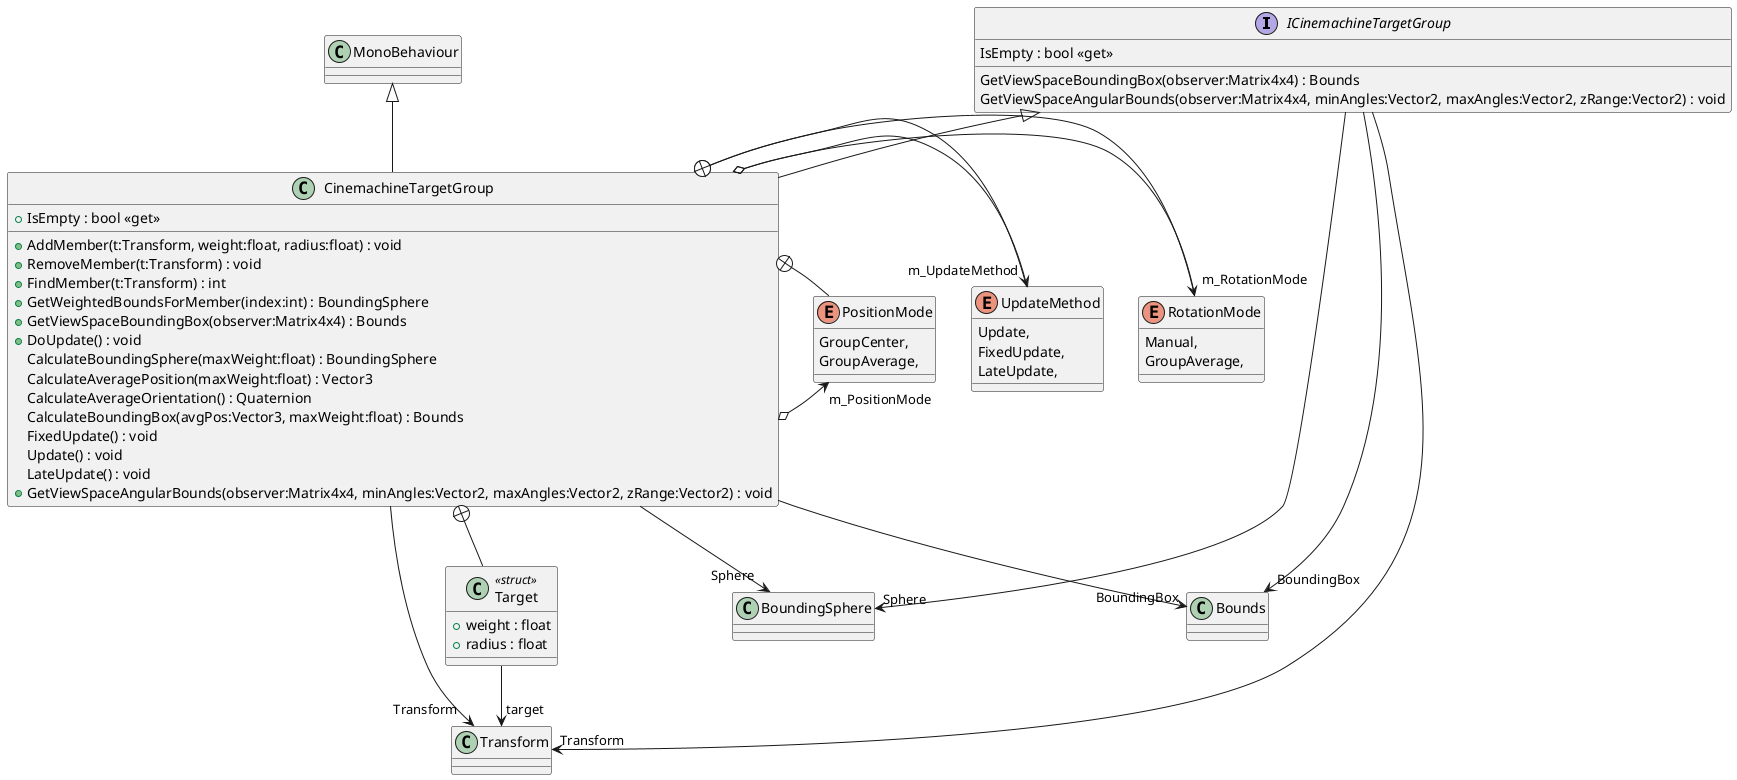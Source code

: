 @startuml
interface ICinemachineTargetGroup {
    IsEmpty : bool <<get>>
    GetViewSpaceBoundingBox(observer:Matrix4x4) : Bounds
    GetViewSpaceAngularBounds(observer:Matrix4x4, minAngles:Vector2, maxAngles:Vector2, zRange:Vector2) : void
}
class CinemachineTargetGroup {
    + IsEmpty : bool <<get>>
    + AddMember(t:Transform, weight:float, radius:float) : void
    + RemoveMember(t:Transform) : void
    + FindMember(t:Transform) : int
    + GetWeightedBoundsForMember(index:int) : BoundingSphere
    + GetViewSpaceBoundingBox(observer:Matrix4x4) : Bounds
    + DoUpdate() : void
    CalculateBoundingSphere(maxWeight:float) : BoundingSphere
    CalculateAveragePosition(maxWeight:float) : Vector3
    CalculateAverageOrientation() : Quaternion
    CalculateBoundingBox(avgPos:Vector3, maxWeight:float) : Bounds
    FixedUpdate() : void
    Update() : void
    LateUpdate() : void
    + GetViewSpaceAngularBounds(observer:Matrix4x4, minAngles:Vector2, maxAngles:Vector2, zRange:Vector2) : void
}
class Target <<struct>> {
    + weight : float
    + radius : float
}
enum PositionMode {
    GroupCenter,
    GroupAverage,
}
enum RotationMode {
    Manual,
    GroupAverage,
}
enum UpdateMethod {
    Update,
    FixedUpdate,
    LateUpdate,
}
ICinemachineTargetGroup --> "Transform" Transform
ICinemachineTargetGroup --> "BoundingBox" Bounds
ICinemachineTargetGroup --> "Sphere" BoundingSphere
MonoBehaviour <|-- CinemachineTargetGroup
ICinemachineTargetGroup <|-- CinemachineTargetGroup
CinemachineTargetGroup o-> "m_PositionMode" PositionMode
CinemachineTargetGroup o-> "m_RotationMode" RotationMode
CinemachineTargetGroup o-> "m_UpdateMethod" UpdateMethod
CinemachineTargetGroup --> "Transform" Transform
CinemachineTargetGroup --> "BoundingBox" Bounds
CinemachineTargetGroup --> "Sphere" BoundingSphere
CinemachineTargetGroup +-- Target
Target --> "target" Transform
CinemachineTargetGroup +-- PositionMode
CinemachineTargetGroup +-- RotationMode
CinemachineTargetGroup +-- UpdateMethod
@enduml
